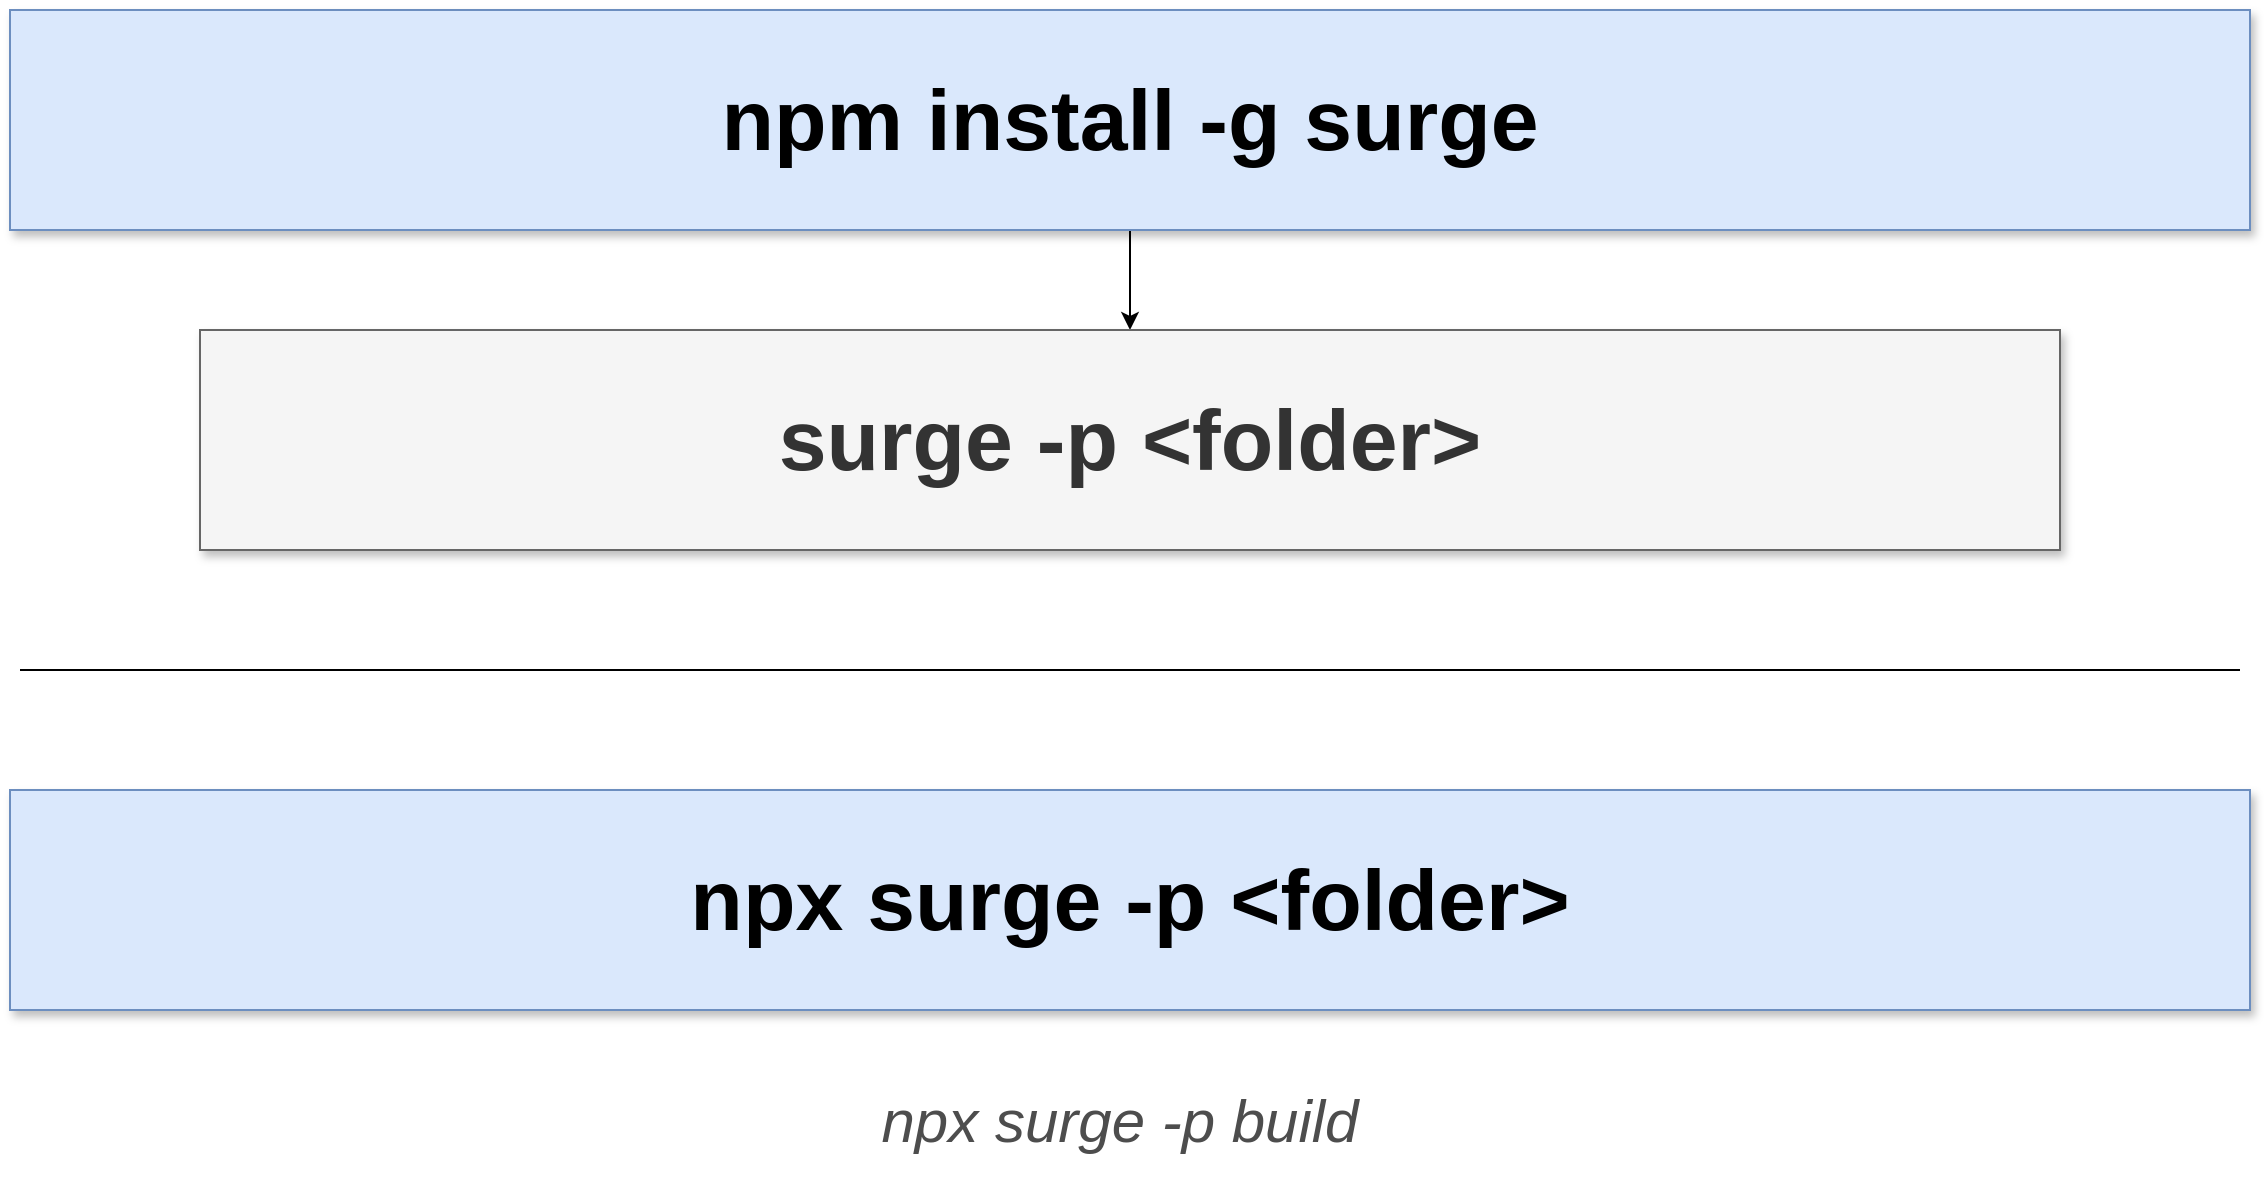 <mxfile version="14.1.8" type="device"><diagram id="5siMBs-SFhlQHslbcexm" name="Page-1"><mxGraphModel dx="1398" dy="2106" grid="1" gridSize="10" guides="1" tooltips="1" connect="1" arrows="1" fold="1" page="1" pageScale="1" pageWidth="850" pageHeight="1400" math="0" shadow="0"><root><mxCell id="0"/><mxCell id="1" parent="0"/><mxCell id="RO4f2nNA4uldFN4gz0E_-1" value="npx surge -p &amp;lt;folder&amp;gt;" style="rounded=0;whiteSpace=wrap;html=1;fontSize=43;shadow=1;sketch=0;fontStyle=1;fillColor=#dae8fc;strokeColor=#6c8ebf;" parent="1" vertex="1"><mxGeometry x="155" y="380" width="1120" height="110" as="geometry"/></mxCell><mxCell id="RO4f2nNA4uldFN4gz0E_-2" value="npx surge -p build" style="text;html=1;strokeColor=none;fillColor=none;align=center;verticalAlign=middle;whiteSpace=wrap;rounded=0;shadow=1;sketch=0;fontSize=30;fontStyle=2;fontColor=#4D4D4D;" parent="1" vertex="1"><mxGeometry x="530" y="520" width="360" height="50" as="geometry"/></mxCell><mxCell id="aGwV2Q7RoTnimWGx7r0n-3" style="edgeStyle=orthogonalEdgeStyle;rounded=0;orthogonalLoop=1;jettySize=auto;html=1;exitX=0.5;exitY=1;exitDx=0;exitDy=0;entryX=0.5;entryY=0;entryDx=0;entryDy=0;" edge="1" parent="1" source="aGwV2Q7RoTnimWGx7r0n-1" target="aGwV2Q7RoTnimWGx7r0n-2"><mxGeometry relative="1" as="geometry"/></mxCell><mxCell id="aGwV2Q7RoTnimWGx7r0n-1" value="npm install -g surge" style="rounded=0;whiteSpace=wrap;html=1;fontSize=43;shadow=1;sketch=0;fontStyle=1;fillColor=#dae8fc;strokeColor=#6c8ebf;" vertex="1" parent="1"><mxGeometry x="155" y="-10" width="1120" height="110" as="geometry"/></mxCell><mxCell id="aGwV2Q7RoTnimWGx7r0n-2" value="surge -p &amp;lt;folder&amp;gt;" style="rounded=0;whiteSpace=wrap;html=1;fontSize=43;shadow=1;sketch=0;fontStyle=1;fillColor=#f5f5f5;strokeColor=#666666;fontColor=#333333;" vertex="1" parent="1"><mxGeometry x="250" y="150" width="930" height="110" as="geometry"/></mxCell><mxCell id="aGwV2Q7RoTnimWGx7r0n-4" value="" style="endArrow=none;html=1;" edge="1" parent="1"><mxGeometry width="50" height="50" relative="1" as="geometry"><mxPoint x="160" y="320" as="sourcePoint"/><mxPoint x="1270" y="320" as="targetPoint"/></mxGeometry></mxCell></root></mxGraphModel></diagram></mxfile>